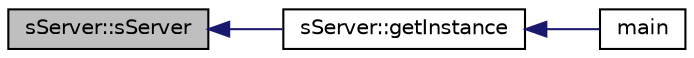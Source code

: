digraph "sServer::sServer"
{
  edge [fontname="Helvetica",fontsize="10",labelfontname="Helvetica",labelfontsize="10"];
  node [fontname="Helvetica",fontsize="10",shape=record];
  rankdir="LR";
  Node1 [label="sServer::sServer",height=0.2,width=0.4,color="black", fillcolor="grey75", style="filled" fontcolor="black"];
  Node1 -> Node2 [dir="back",color="midnightblue",fontsize="10",style="solid"];
  Node2 [label="sServer::getInstance",height=0.2,width=0.4,color="black", fillcolor="white", style="filled",URL="$classs_server.html#af98a4a292c1beaab9296a88dba9f0c13"];
  Node2 -> Node3 [dir="back",color="midnightblue",fontsize="10",style="solid"];
  Node3 [label="main",height=0.2,width=0.4,color="black", fillcolor="white", style="filled",URL="$sserver_8cpp.html#ae66f6b31b5ad750f1fe042a706a4e3d4"];
}
